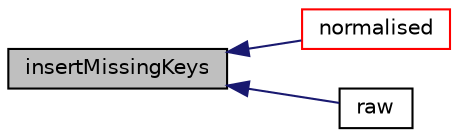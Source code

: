 digraph "insertMissingKeys"
{
  bgcolor="transparent";
  edge [fontname="Helvetica",fontsize="10",labelfontname="Helvetica",labelfontsize="10"];
  node [fontname="Helvetica",fontsize="10",shape=record];
  rankdir="LR";
  Node1 [label="insertMissingKeys",height=0.2,width=0.4,color="black", fillcolor="grey75", style="filled", fontcolor="black"];
  Node1 -> Node2 [dir="back",color="midnightblue",fontsize="10",style="solid",fontname="Helvetica"];
  Node2 [label="normalised",height=0.2,width=0.4,color="red",URL="$a00560.html#a8e68a759f0bcb21f4f133737e1318ef6"];
  Node1 -> Node3 [dir="back",color="midnightblue",fontsize="10",style="solid",fontname="Helvetica"];
  Node3 [label="raw",height=0.2,width=0.4,color="black",URL="$a00560.html#a875f339724e57c25b4adefa52bda3e10"];
}
